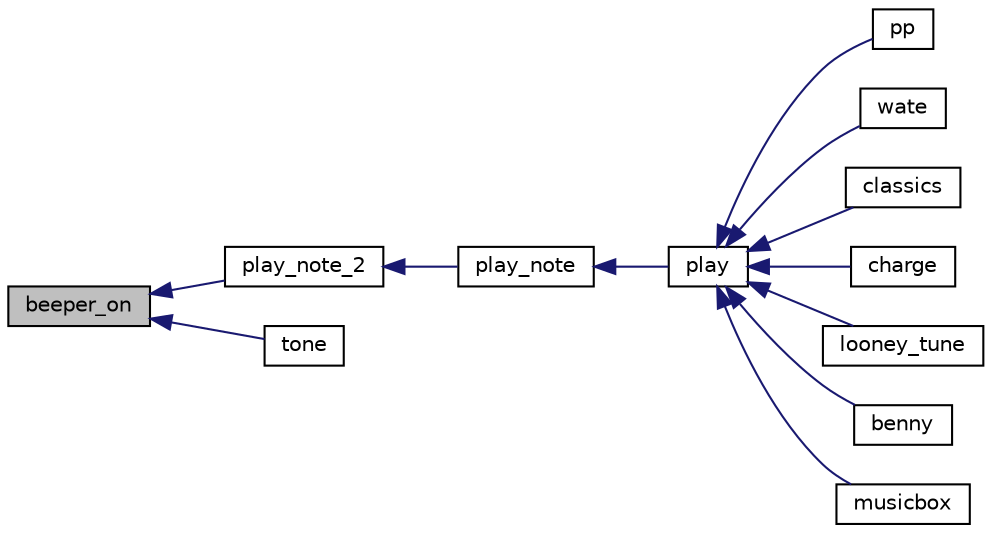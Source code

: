 digraph "beeper_on"
{
  edge [fontname="Helvetica",fontsize="10",labelfontname="Helvetica",labelfontsize="10"];
  node [fontname="Helvetica",fontsize="10",shape=record];
  rankdir="LR";
  Node1 [label="beeper_on",height=0.2,width=0.4,color="black", fillcolor="grey75", style="filled" fontcolor="black"];
  Node1 -> Node2 [dir="back",color="midnightblue",fontsize="10",style="solid",fontname="Helvetica"];
  Node2 [label="play_note_2",height=0.2,width=0.4,color="black", fillcolor="white", style="filled",URL="$tunes_8c.html#ad64a752477bb35b9b4f09eec3f7e3281"];
  Node2 -> Node3 [dir="back",color="midnightblue",fontsize="10",style="solid",fontname="Helvetica"];
  Node3 [label="play_note",height=0.2,width=0.4,color="black", fillcolor="white", style="filled",URL="$tunes_8c.html#a389a29b1aa7cd3e5f0ab7e0a50eb81c2"];
  Node3 -> Node4 [dir="back",color="midnightblue",fontsize="10",style="solid",fontname="Helvetica"];
  Node4 [label="play",height=0.2,width=0.4,color="black", fillcolor="white", style="filled",URL="$tunes_8c.html#a61c7b7a1cc359cd0de25088e9c3d5017"];
  Node4 -> Node5 [dir="back",color="midnightblue",fontsize="10",style="solid",fontname="Helvetica"];
  Node5 [label="pp",height=0.2,width=0.4,color="black", fillcolor="white", style="filled",URL="$tunes_8c.html#aab385898c7322dcbfda7e057e52f33d1"];
  Node4 -> Node6 [dir="back",color="midnightblue",fontsize="10",style="solid",fontname="Helvetica"];
  Node6 [label="wate",height=0.2,width=0.4,color="black", fillcolor="white", style="filled",URL="$tunes_8c.html#af6d9ec9e05c437b9572aa6bd07f93100"];
  Node4 -> Node7 [dir="back",color="midnightblue",fontsize="10",style="solid",fontname="Helvetica"];
  Node7 [label="classics",height=0.2,width=0.4,color="black", fillcolor="white", style="filled",URL="$tunes_8c.html#a991cece580a5054465383b47cadb0535"];
  Node4 -> Node8 [dir="back",color="midnightblue",fontsize="10",style="solid",fontname="Helvetica"];
  Node8 [label="charge",height=0.2,width=0.4,color="black", fillcolor="white", style="filled",URL="$tunes_8c.html#a31061818a5a2cf68539ca073374286d3"];
  Node4 -> Node9 [dir="back",color="midnightblue",fontsize="10",style="solid",fontname="Helvetica"];
  Node9 [label="looney_tune",height=0.2,width=0.4,color="black", fillcolor="white", style="filled",URL="$tunes_8c.html#a32560516df494caa35d60ad505fb8086"];
  Node4 -> Node10 [dir="back",color="midnightblue",fontsize="10",style="solid",fontname="Helvetica"];
  Node10 [label="benny",height=0.2,width=0.4,color="black", fillcolor="white", style="filled",URL="$tunes_8c.html#a700ae836bbc833421cd1f7ac0f7460c4"];
  Node4 -> Node11 [dir="back",color="midnightblue",fontsize="10",style="solid",fontname="Helvetica"];
  Node11 [label="musicbox",height=0.2,width=0.4,color="black", fillcolor="white", style="filled",URL="$tunes_8c.html#acfec480eb7453765b7fa452e7b62f315"];
  Node1 -> Node12 [dir="back",color="midnightblue",fontsize="10",style="solid",fontname="Helvetica"];
  Node12 [label="tone",height=0.2,width=0.4,color="black", fillcolor="white", style="filled",URL="$lib__hb_8c.html#aabe762cad0063d9271131f3cc306a0e8"];
}
